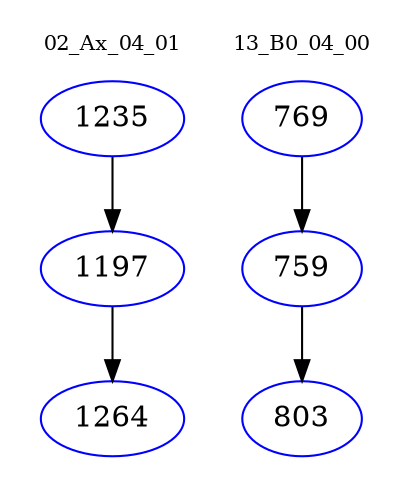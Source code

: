 digraph{
subgraph cluster_0 {
color = white
label = "02_Ax_04_01";
fontsize=10;
T0_1235 [label="1235", color="blue"]
T0_1235 -> T0_1197 [color="black"]
T0_1197 [label="1197", color="blue"]
T0_1197 -> T0_1264 [color="black"]
T0_1264 [label="1264", color="blue"]
}
subgraph cluster_1 {
color = white
label = "13_B0_04_00";
fontsize=10;
T1_769 [label="769", color="blue"]
T1_769 -> T1_759 [color="black"]
T1_759 [label="759", color="blue"]
T1_759 -> T1_803 [color="black"]
T1_803 [label="803", color="blue"]
}
}
